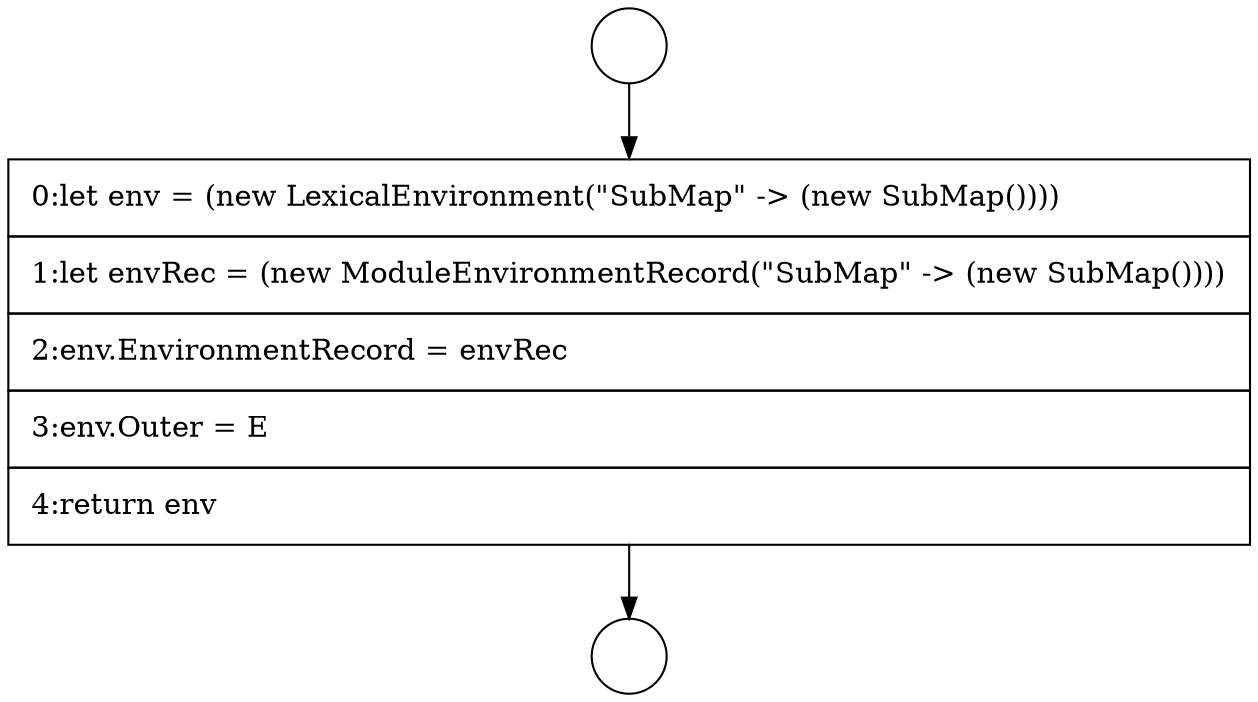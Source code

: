 digraph {
  node1380 [shape=circle label=" " color="black" fillcolor="white" style=filled]
  node1382 [shape=none, margin=0, label=<<font color="black">
    <table border="0" cellborder="1" cellspacing="0" cellpadding="10">
      <tr><td align="left">0:let env = (new LexicalEnvironment(&quot;SubMap&quot; -&gt; (new SubMap())))</td></tr>
      <tr><td align="left">1:let envRec = (new ModuleEnvironmentRecord(&quot;SubMap&quot; -&gt; (new SubMap())))</td></tr>
      <tr><td align="left">2:env.EnvironmentRecord = envRec</td></tr>
      <tr><td align="left">3:env.Outer = E</td></tr>
      <tr><td align="left">4:return env</td></tr>
    </table>
  </font>> color="black" fillcolor="white" style=filled]
  node1381 [shape=circle label=" " color="black" fillcolor="white" style=filled]
  node1380 -> node1382 [ color="black"]
  node1382 -> node1381 [ color="black"]
}
